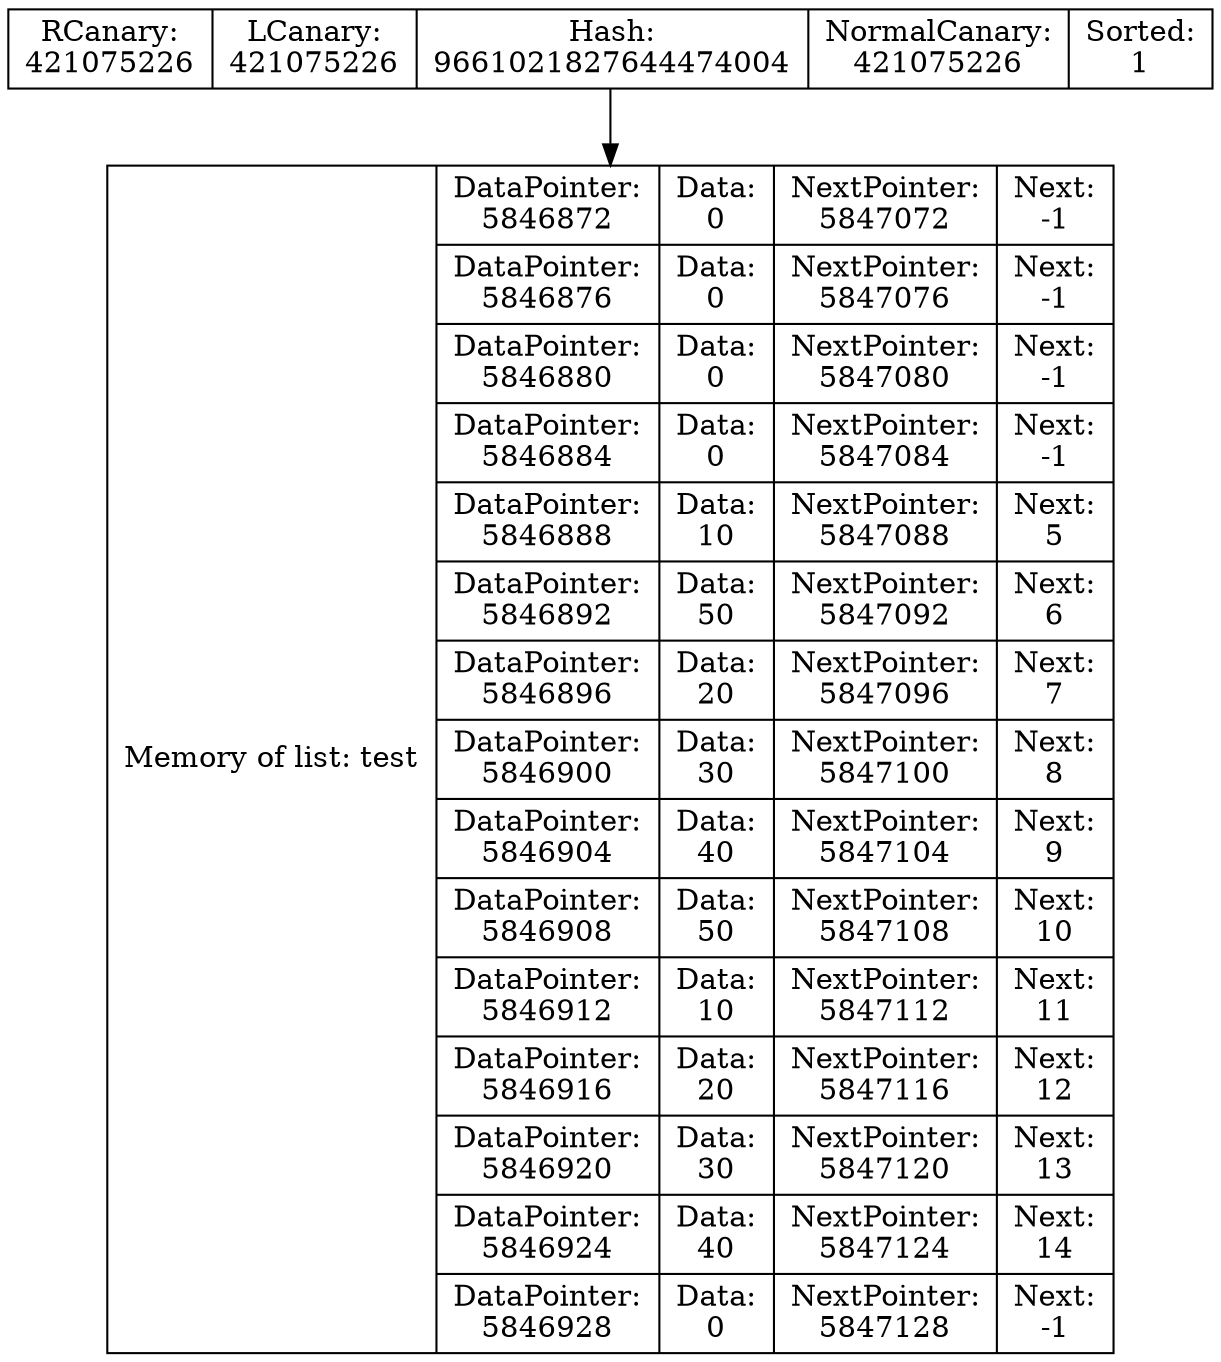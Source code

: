 digraph G{
data [shape=record,label="{Memory of list: test} | {{DataPointer:\n5846872 | Data:\n0 | NextPointer:\n5847072 | Next:\n-1}
| {DataPointer:\n5846876 | Data:\n0 | NextPointer:\n5847076 | Next:\n-1}
| {DataPointer:\n5846880 | Data:\n0 | NextPointer:\n5847080 | Next:\n-1}
| {DataPointer:\n5846884 | Data:\n0 | NextPointer:\n5847084 | Next:\n-1}
| {DataPointer:\n5846888 | Data:\n10 | NextPointer:\n5847088 | Next:\n5}
| {DataPointer:\n5846892 | Data:\n50 | NextPointer:\n5847092 | Next:\n6}
| {DataPointer:\n5846896 | Data:\n20 | NextPointer:\n5847096 | Next:\n7}
| {DataPointer:\n5846900 | Data:\n30 | NextPointer:\n5847100 | Next:\n8}
| {DataPointer:\n5846904 | Data:\n40 | NextPointer:\n5847104 | Next:\n9}
| {DataPointer:\n5846908 | Data:\n50 | NextPointer:\n5847108 | Next:\n10}
| {DataPointer:\n5846912 | Data:\n10 | NextPointer:\n5847112 | Next:\n11}
| {DataPointer:\n5846916 | Data:\n20 | NextPointer:\n5847116 | Next:\n12}
| {DataPointer:\n5846920 | Data:\n30 | NextPointer:\n5847120 | Next:\n13}
| {DataPointer:\n5846924 | Data:\n40 | NextPointer:\n5847124 | Next:\n14}
| {DataPointer:\n5846928 | Data:\n0 | NextPointer:\n5847128 | Next:\n-1}
}"];
Shild [shape=record,label=" RCanary:\n421075226 | LCanary:\n421075226 | Hash:\n9661021827644474004 | NormalCanary:\n421075226 | Sorted:\n1"];
Shild->data
}
